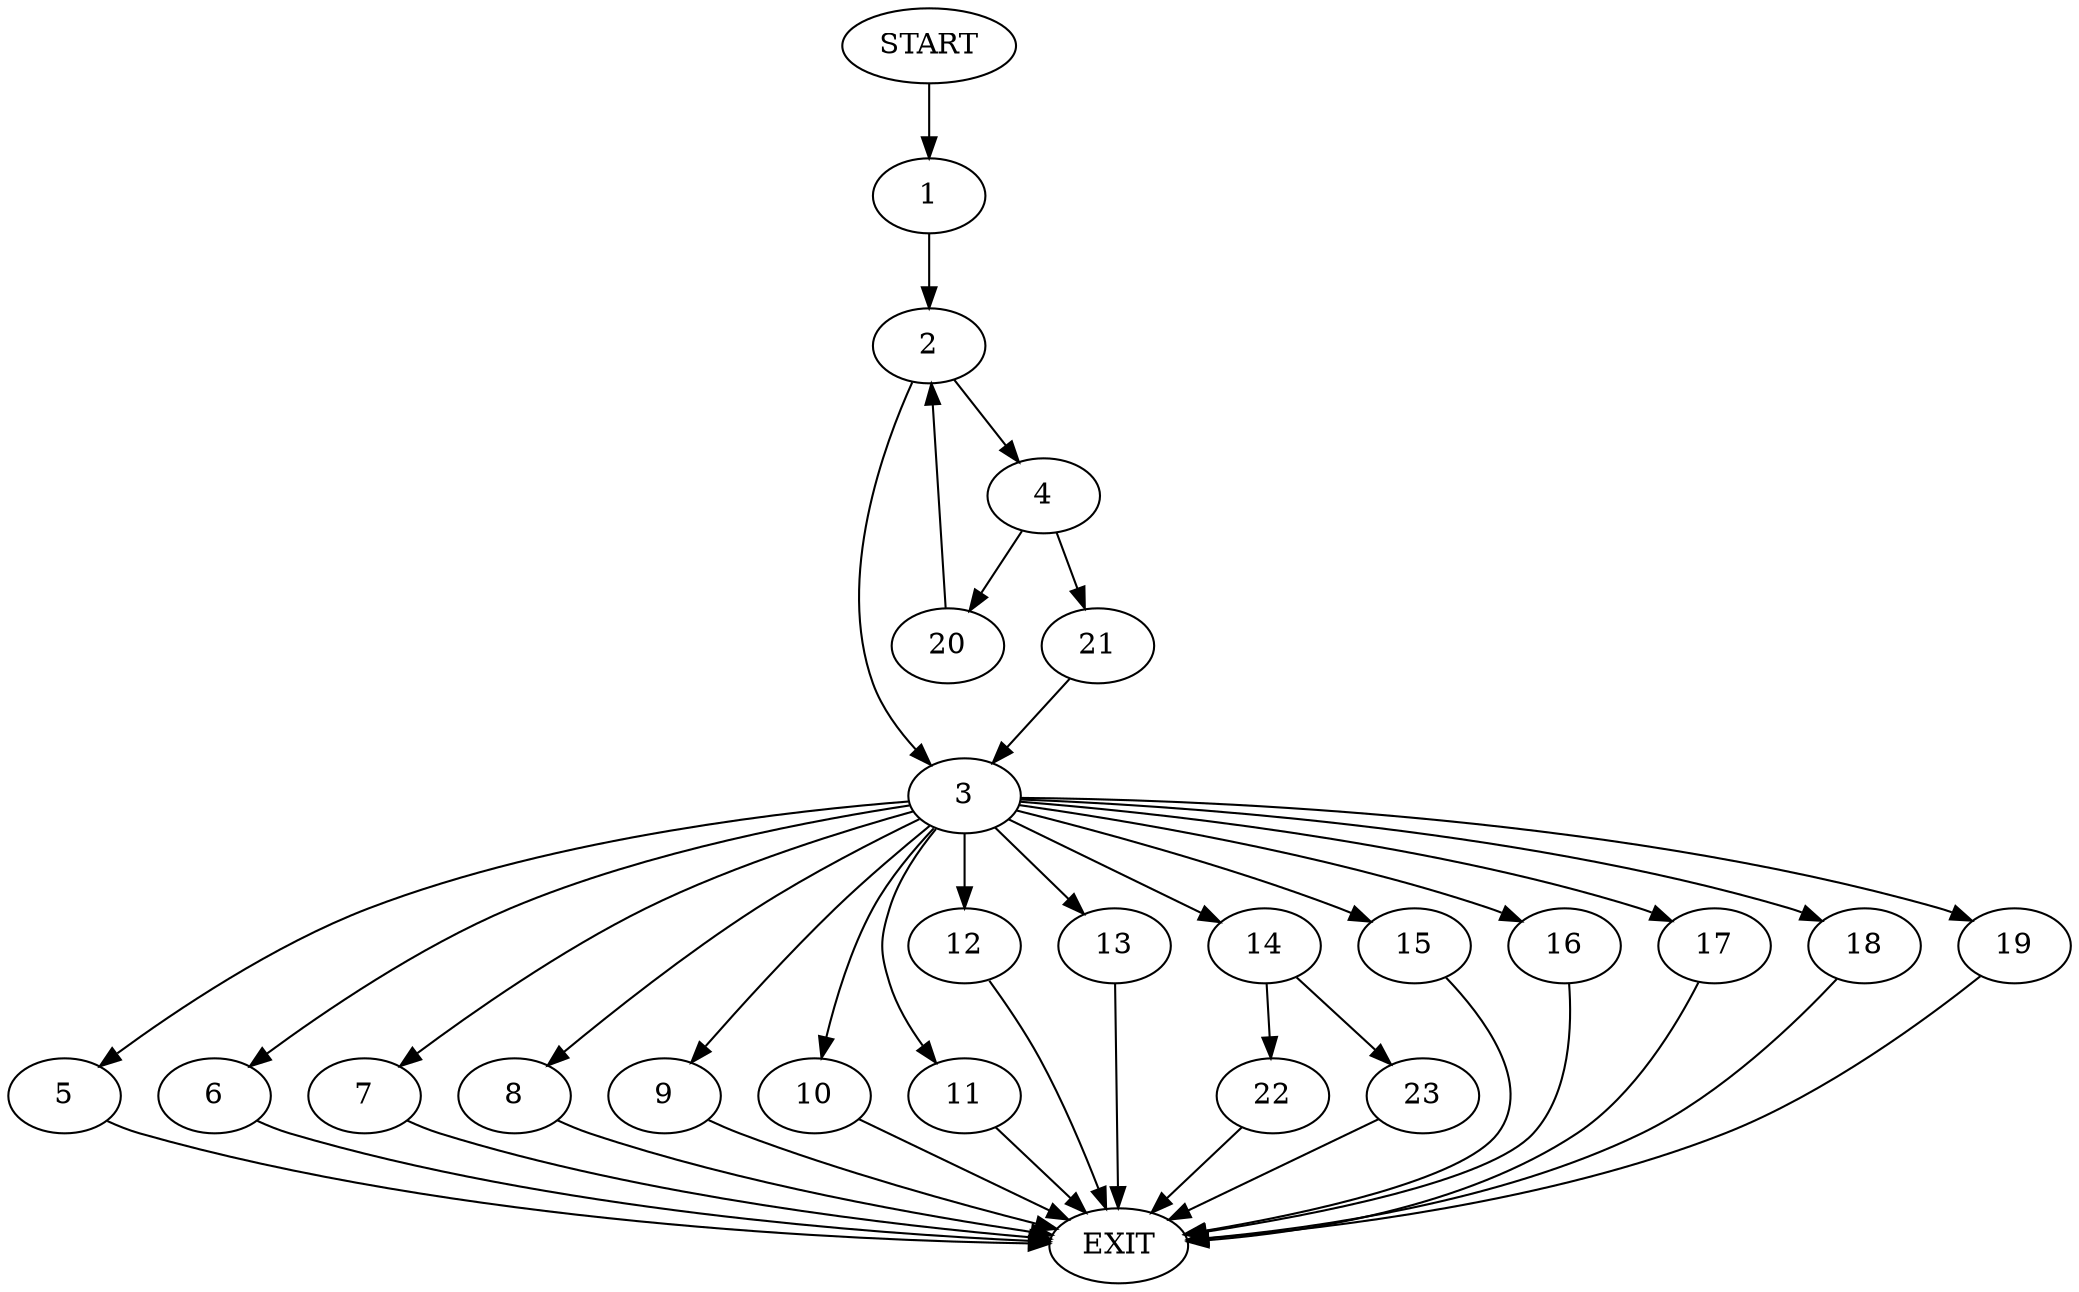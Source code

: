 digraph {
0 [label="START"]
24 [label="EXIT"]
0 -> 1
1 -> 2
2 -> 3
2 -> 4
3 -> 5
3 -> 6
3 -> 7
3 -> 8
3 -> 9
3 -> 10
3 -> 11
3 -> 12
3 -> 13
3 -> 14
3 -> 15
3 -> 16
3 -> 17
3 -> 18
3 -> 19
4 -> 20
4 -> 21
21 -> 3
20 -> 2
11 -> 24
13 -> 24
16 -> 24
5 -> 24
17 -> 24
9 -> 24
7 -> 24
6 -> 24
18 -> 24
12 -> 24
14 -> 22
14 -> 23
19 -> 24
15 -> 24
10 -> 24
8 -> 24
23 -> 24
22 -> 24
}
